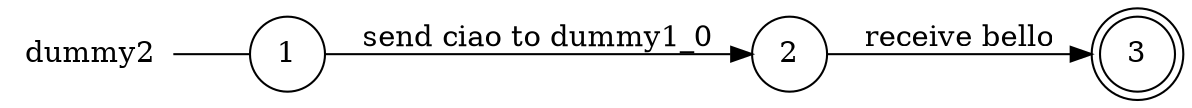 digraph dummy2 {
	rankdir="LR";
	n_0 [label="dummy2", shape="plaintext"];
	n_1 [id="1", shape=circle, label="1"];
	n_0 -> n_1 [arrowhead=none];
	n_2 [id="2", shape=doublecircle, label="3"];
	n_3 [id="3", shape=circle, label="2"];

	n_1 -> n_3 [id="[$e|0]", label="send ciao to dummy1_0"];
	n_3 -> n_2 [id="[$e|1]", label="receive bello"];
}
